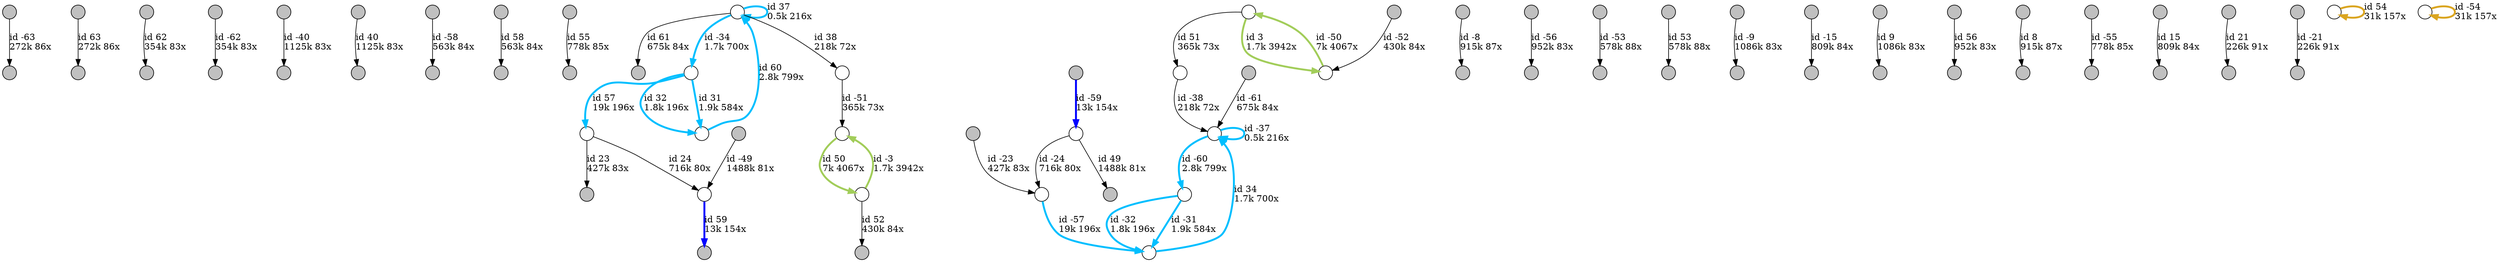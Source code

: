 digraph {
nodesep = 0.5;
node [shape = circle, label = "", height = 0.3];
"0" [style = "filled", fillcolor = "grey"];
"1" [style = "filled", fillcolor = "grey"];
"2" [style = "filled", fillcolor = "grey"];
"3" [style = "filled", fillcolor = "grey"];
"4" [style = "filled", fillcolor = "grey"];
"5" [style = "filled", fillcolor = "grey"];
"6" [style = "filled", fillcolor = "grey"];
"7" [style = "filled", fillcolor = "grey"];
"8" [style = "filled", fillcolor = "grey"];
"9" [style = "filled", fillcolor = "grey"];
"10" [style = "filled", fillcolor = "grey"];
"11" [style = "filled", fillcolor = "grey"];
"12" [style = "filled", fillcolor = "grey"];
"13" [style = "filled", fillcolor = "grey"];
"14" [style = "filled", fillcolor = "grey"];
"15" [style = "filled", fillcolor = "grey"];
"16" [style = "filled", fillcolor = "grey"];
"17" [style = "filled", fillcolor = "grey"];
"18" [style = "filled", fillcolor = "grey"];
"19" [style = "filled", fillcolor = "grey"];
"20" [style = "filled", fillcolor = "grey"];
"21" [style = "filled", fillcolor = "grey"];
"22" [style = "filled", fillcolor = "grey"];
"23" [style = "filled", fillcolor = "grey"];
"24" [style = "filled", fillcolor = "grey"];
"25" [style = "filled", fillcolor = "grey"];
"26" [style = "filled", fillcolor = "grey"];
"27" [style = "filled", fillcolor = "grey"];
"28" [style = "filled", fillcolor = "grey"];
"29" [style = "filled", fillcolor = "grey"];
"30" [style = "filled", fillcolor = "grey"];
"31" [style = "filled", fillcolor = "grey"];
"32" [style = "filled", fillcolor = "grey"];
"33" [style = "filled", fillcolor = "grey"];
"34" [style = "filled", fillcolor = "grey"];
"35" [style = "filled", fillcolor = "grey"];
"36" [style = "filled", fillcolor = "grey"];
"37" [style = "filled", fillcolor = "grey"];
"38" [style = "filled", fillcolor = "grey"];
"39" [style = "filled", fillcolor = "grey"];
"40" [style = "filled", fillcolor = "grey"];
"41" [style = "filled", fillcolor = "grey"];
"42" [style = "filled", fillcolor = "grey"];
"43" [style = "filled", fillcolor = "grey"];
"44" [style = "filled", fillcolor = "grey"];
"45" [style = "filled", fillcolor = "grey"];
"46" [style = "filled", fillcolor = "grey"];
"47" [style = "filled", fillcolor = "grey"];
"48" [style = "filled", fillcolor = "grey"];
"49" [style = "filled", fillcolor = "grey"];
"50" [style = "filled", fillcolor = "grey"];
"51" [style = "filled", fillcolor = "grey"];
"52" [style = "filled", fillcolor = "grey"];
"53" [style = "filled", fillcolor = "grey"];
"54" -> "55" [label = "id 3\l1.7k 3942x", color = "darkolivegreen3" , penwidth = 3] ;
"56" -> "57" [label = "id -3\l1.7k 3942x", color = "darkolivegreen3" , penwidth = 3] ;
"37" -> "28" [label = "id 8\l915k 87x", color = "black"] ;
"16" -> "51" [label = "id -8\l915k 87x", color = "black"] ;
"26" -> "53" [label = "id 9\l1086k 83x", color = "black"] ;
"49" -> "24" [label = "id -9\l1086k 83x", color = "black"] ;
"33" -> "34" [label = "id 15\l809k 84x", color = "black"] ;
"25" -> "35" [label = "id -15\l809k 84x", color = "black"] ;
"47" -> "48" [label = "id 21\l226k 91x", color = "black"] ;
"50" -> "52" [label = "id -21\l226k 91x", color = "black"] ;
"58" -> "46" [label = "id 23\l427k 83x", color = "black"] ;
"40" -> "59" [label = "id -23\l427k 83x", color = "black"] ;
"58" -> "60" [label = "id 24\l716k 80x", color = "black"] ;
"61" -> "59" [label = "id -24\l716k 80x", color = "black"] ;
"62" -> "63" [label = "id 31\l1.9k 584x", color = "deepskyblue1" , penwidth = 3] ;
"64" -> "65" [label = "id -31\l1.9k 584x", color = "deepskyblue1" , penwidth = 3] ;
"62" -> "63" [label = "id 32\l1.8k 196x", color = "deepskyblue1" , penwidth = 3] ;
"64" -> "65" [label = "id -32\l1.8k 196x", color = "deepskyblue1" , penwidth = 3] ;
"65" -> "66" [label = "id 34\l1.7k 700x", color = "deepskyblue1" , penwidth = 3] ;
"67" -> "62" [label = "id -34\l1.7k 700x", color = "deepskyblue1" , penwidth = 3] ;
"67" -> "67" [label = "id 37\l0.5k 216x", color = "deepskyblue1" , penwidth = 3] ;
"66" -> "66" [label = "id -37\l0.5k 216x", color = "deepskyblue1" , penwidth = 3] ;
"67" -> "68" [label = "id 38\l218k 72x", color = "black"] ;
"69" -> "66" [label = "id -38\l218k 72x", color = "black"] ;
"11" -> "8" [label = "id 40\l1125k 83x", color = "black"] ;
"6" -> "5" [label = "id -40\l1125k 83x", color = "black"] ;
"61" -> "32" [label = "id 49\l1488k 81x", color = "black"] ;
"21" -> "60" [label = "id -49\l1488k 81x", color = "black"] ;
"57" -> "56" [label = "id 50\l7k 4067x", color = "darkolivegreen3" , penwidth = 3] ;
"55" -> "54" [label = "id -50\l7k 4067x", color = "darkolivegreen3" , penwidth = 3] ;
"54" -> "69" [label = "id 51\l365k 73x", color = "black"] ;
"68" -> "57" [label = "id -51\l365k 73x", color = "black"] ;
"56" -> "41" [label = "id 52\l430k 84x", color = "black"] ;
"44" -> "55" [label = "id -52\l430k 84x", color = "black"] ;
"29" -> "22" [label = "id 53\l578k 88x", color = "black"] ;
"20" -> "19" [label = "id -53\l578k 88x", color = "black"] ;
"70" -> "70" [label = "id 54\l31k 157x", color = "goldenrod" , penwidth = 3] ;
"71" -> "71" [label = "id -54\l31k 157x", color = "goldenrod" , penwidth = 3] ;
"13" -> "36" [label = "id 55\l778k 85x", color = "black"] ;
"38" -> "31" [label = "id -55\l778k 85x", color = "black"] ;
"27" -> "42" [label = "id 56\l952k 83x", color = "black"] ;
"43" -> "17" [label = "id -56\l952k 83x", color = "black"] ;
"62" -> "58" [label = "id 57\l19k 196x", color = "deepskyblue1" , penwidth = 3] ;
"59" -> "65" [label = "id -57\l19k 196x", color = "deepskyblue1" , penwidth = 3] ;
"12" -> "23" [label = "id 58\l563k 84x", color = "black"] ;
"9" -> "10" [label = "id -58\l563k 84x", color = "black"] ;
"60" -> "45" [label = "id 59\l13k 154x", color = "blue" , penwidth = 3] ;
"39" -> "61" [label = "id -59\l13k 154x", color = "blue" , penwidth = 3] ;
"63" -> "67" [label = "id 60\l2.8k 799x", color = "deepskyblue1" , penwidth = 3] ;
"66" -> "64" [label = "id -60\l2.8k 799x", color = "deepskyblue1" , penwidth = 3] ;
"67" -> "14" [label = "id 61\l675k 84x", color = "black"] ;
"15" -> "66" [label = "id -61\l675k 84x", color = "black"] ;
"3" -> "30" [label = "id 62\l354k 83x", color = "black"] ;
"4" -> "18" [label = "id -62\l354k 83x", color = "black"] ;
"7" -> "2" [label = "id 63\l272k 86x", color = "black"] ;
"1" -> "0" [label = "id -63\l272k 86x", color = "black"] ;
}
